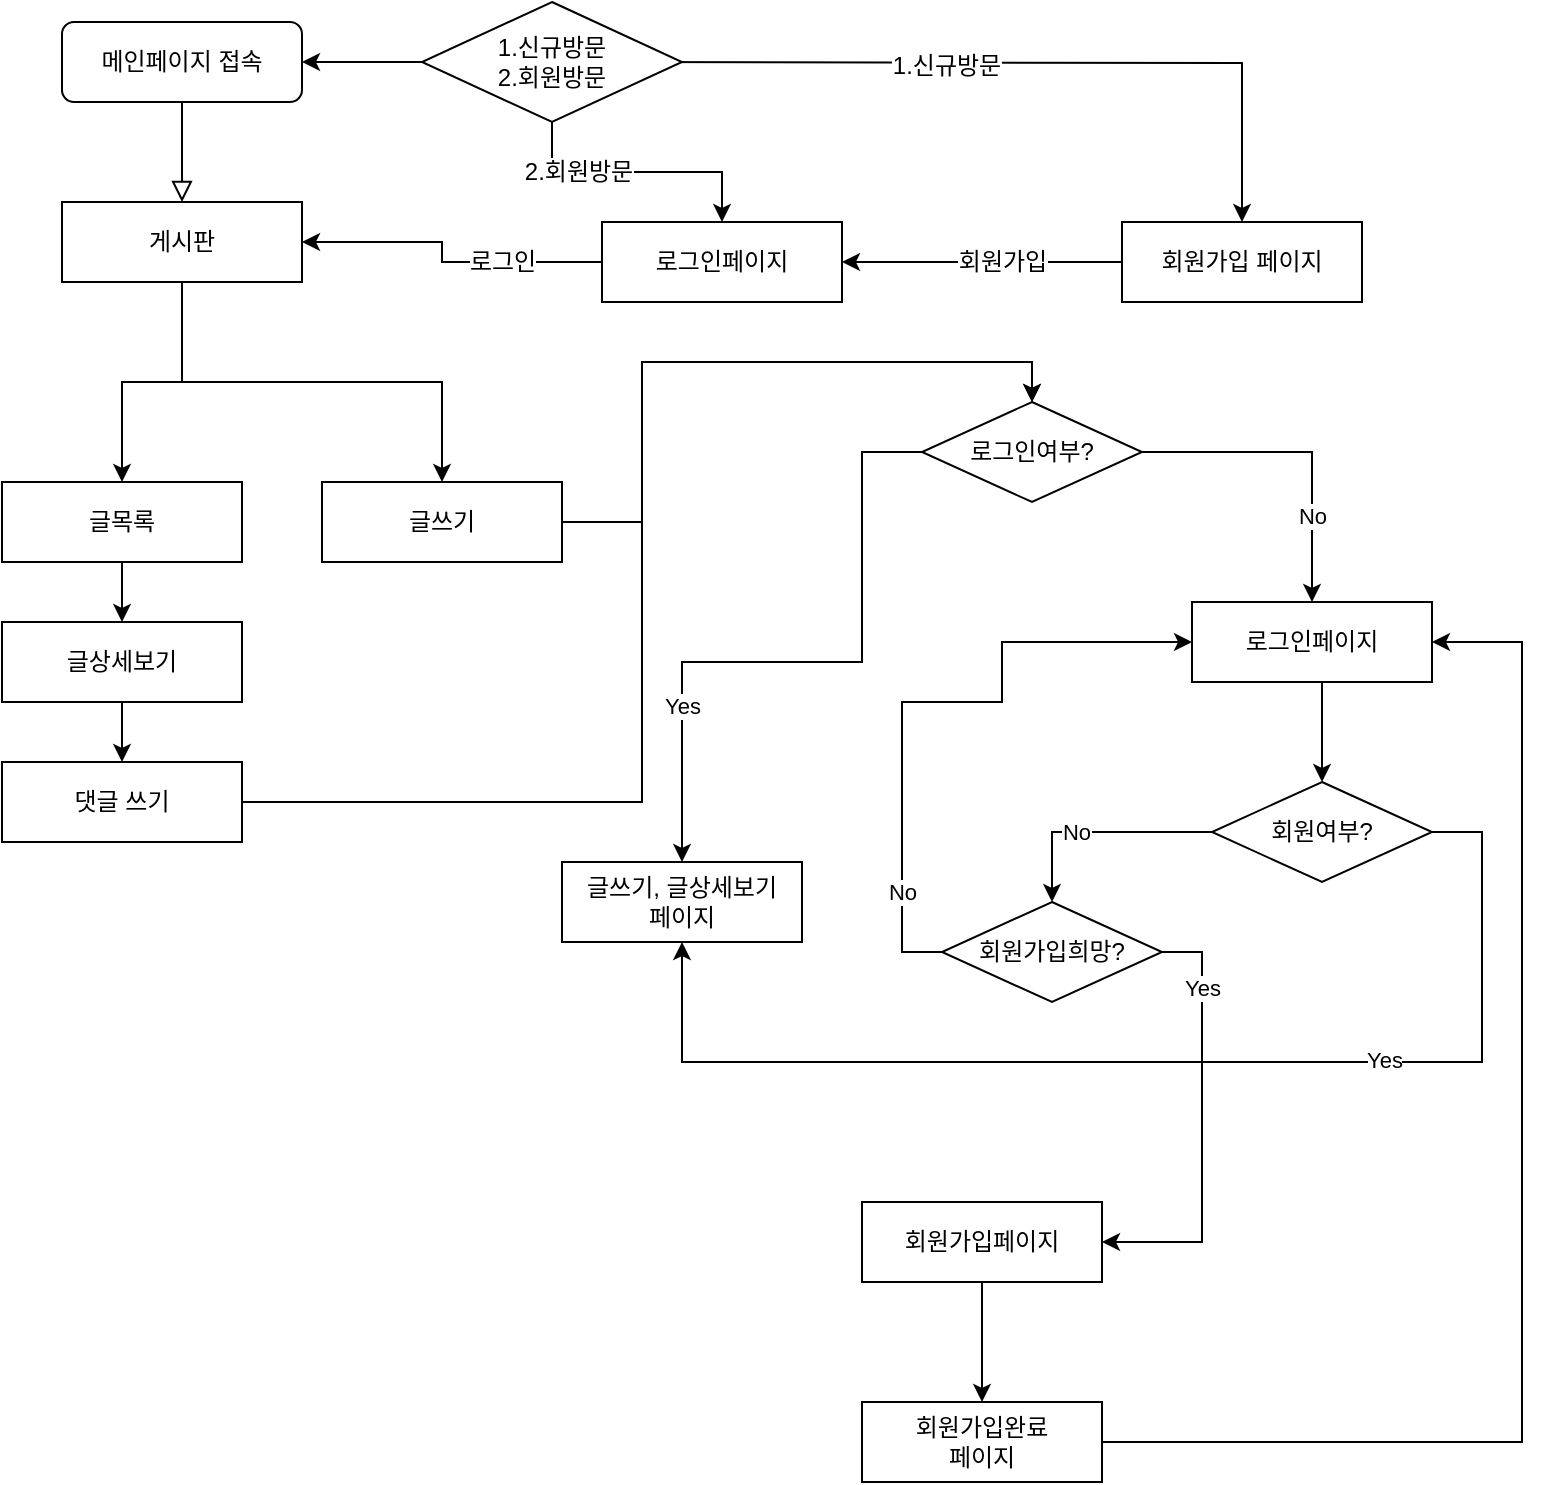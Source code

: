 <mxfile version="12.9.2" type="github">
  <diagram id="C5RBs43oDa-KdzZeNtuy" name="Page-1">
    <mxGraphModel dx="1038" dy="580" grid="1" gridSize="10" guides="1" tooltips="1" connect="1" arrows="1" fold="1" page="1" pageScale="1" pageWidth="827" pageHeight="1169" math="0" shadow="0">
      <root>
        <mxCell id="WIyWlLk6GJQsqaUBKTNV-0" />
        <mxCell id="WIyWlLk6GJQsqaUBKTNV-1" parent="WIyWlLk6GJQsqaUBKTNV-0" />
        <mxCell id="ZX37FnED4WKP7usEXBo2-86" value="" style="rounded=0;html=1;jettySize=auto;orthogonalLoop=1;fontSize=11;endArrow=block;endFill=0;endSize=8;strokeWidth=1;shadow=0;labelBackgroundColor=none;edgeStyle=orthogonalEdgeStyle;entryX=0.5;entryY=0;entryDx=0;entryDy=0;" edge="1" parent="WIyWlLk6GJQsqaUBKTNV-1" source="ZX37FnED4WKP7usEXBo2-91" target="ZX37FnED4WKP7usEXBo2-94">
          <mxGeometry relative="1" as="geometry">
            <mxPoint x="130" y="110" as="targetPoint" />
          </mxGeometry>
        </mxCell>
        <mxCell id="ZX37FnED4WKP7usEXBo2-87" style="edgeStyle=orthogonalEdgeStyle;rounded=0;orthogonalLoop=1;jettySize=auto;html=1;" edge="1" parent="WIyWlLk6GJQsqaUBKTNV-1" source="ZX37FnED4WKP7usEXBo2-132" target="ZX37FnED4WKP7usEXBo2-97">
          <mxGeometry relative="1" as="geometry">
            <mxPoint x="340" y="40" as="sourcePoint" />
          </mxGeometry>
        </mxCell>
        <mxCell id="ZX37FnED4WKP7usEXBo2-88" value="2.회원방문" style="text;html=1;align=center;verticalAlign=middle;resizable=0;points=[];labelBackgroundColor=#ffffff;" vertex="1" connectable="0" parent="ZX37FnED4WKP7usEXBo2-87">
          <mxGeometry x="-0.63" y="13" relative="1" as="geometry">
            <mxPoint x="13" y="13" as="offset" />
          </mxGeometry>
        </mxCell>
        <mxCell id="ZX37FnED4WKP7usEXBo2-89" style="edgeStyle=orthogonalEdgeStyle;rounded=0;orthogonalLoop=1;jettySize=auto;html=1;entryX=0.5;entryY=0;entryDx=0;entryDy=0;" edge="1" parent="WIyWlLk6GJQsqaUBKTNV-1" target="ZX37FnED4WKP7usEXBo2-100">
          <mxGeometry relative="1" as="geometry">
            <mxPoint x="350" y="40" as="sourcePoint" />
          </mxGeometry>
        </mxCell>
        <mxCell id="ZX37FnED4WKP7usEXBo2-90" value="1.신규방문" style="text;html=1;align=center;verticalAlign=middle;resizable=0;points=[];labelBackgroundColor=#ffffff;" vertex="1" connectable="0" parent="ZX37FnED4WKP7usEXBo2-89">
          <mxGeometry x="-0.167" y="-1" relative="1" as="geometry">
            <mxPoint as="offset" />
          </mxGeometry>
        </mxCell>
        <mxCell id="ZX37FnED4WKP7usEXBo2-91" value="메인페이지 접속" style="rounded=1;whiteSpace=wrap;html=1;fontSize=12;glass=0;strokeWidth=1;shadow=0;" vertex="1" parent="WIyWlLk6GJQsqaUBKTNV-1">
          <mxGeometry x="70" y="20" width="120" height="40" as="geometry" />
        </mxCell>
        <mxCell id="ZX37FnED4WKP7usEXBo2-92" style="edgeStyle=orthogonalEdgeStyle;rounded=0;orthogonalLoop=1;jettySize=auto;html=1;entryX=0.5;entryY=0;entryDx=0;entryDy=0;" edge="1" parent="WIyWlLk6GJQsqaUBKTNV-1" source="ZX37FnED4WKP7usEXBo2-94" target="ZX37FnED4WKP7usEXBo2-102">
          <mxGeometry relative="1" as="geometry" />
        </mxCell>
        <mxCell id="ZX37FnED4WKP7usEXBo2-93" style="edgeStyle=orthogonalEdgeStyle;rounded=0;orthogonalLoop=1;jettySize=auto;html=1;entryX=0.5;entryY=0;entryDx=0;entryDy=0;" edge="1" parent="WIyWlLk6GJQsqaUBKTNV-1" source="ZX37FnED4WKP7usEXBo2-94" target="ZX37FnED4WKP7usEXBo2-104">
          <mxGeometry relative="1" as="geometry">
            <Array as="points">
              <mxPoint x="130" y="200" />
              <mxPoint x="260" y="200" />
            </Array>
          </mxGeometry>
        </mxCell>
        <mxCell id="ZX37FnED4WKP7usEXBo2-94" value="게시판" style="rounded=0;whiteSpace=wrap;html=1;" vertex="1" parent="WIyWlLk6GJQsqaUBKTNV-1">
          <mxGeometry x="70" y="110" width="120" height="40" as="geometry" />
        </mxCell>
        <mxCell id="ZX37FnED4WKP7usEXBo2-95" style="edgeStyle=orthogonalEdgeStyle;rounded=0;orthogonalLoop=1;jettySize=auto;html=1;exitX=0;exitY=0.5;exitDx=0;exitDy=0;" edge="1" parent="WIyWlLk6GJQsqaUBKTNV-1" source="ZX37FnED4WKP7usEXBo2-97" target="ZX37FnED4WKP7usEXBo2-94">
          <mxGeometry relative="1" as="geometry">
            <Array as="points">
              <mxPoint x="260" y="140" />
              <mxPoint x="260" y="130" />
            </Array>
          </mxGeometry>
        </mxCell>
        <mxCell id="ZX37FnED4WKP7usEXBo2-96" value="로그인" style="text;html=1;align=center;verticalAlign=middle;resizable=0;points=[];labelBackgroundColor=#ffffff;" vertex="1" connectable="0" parent="ZX37FnED4WKP7usEXBo2-95">
          <mxGeometry x="-0.37" relative="1" as="geometry">
            <mxPoint as="offset" />
          </mxGeometry>
        </mxCell>
        <mxCell id="ZX37FnED4WKP7usEXBo2-97" value="로그인페이지" style="rounded=0;whiteSpace=wrap;html=1;" vertex="1" parent="WIyWlLk6GJQsqaUBKTNV-1">
          <mxGeometry x="340" y="120" width="120" height="40" as="geometry" />
        </mxCell>
        <mxCell id="ZX37FnED4WKP7usEXBo2-98" style="edgeStyle=orthogonalEdgeStyle;rounded=0;orthogonalLoop=1;jettySize=auto;html=1;exitX=0;exitY=0.5;exitDx=0;exitDy=0;" edge="1" parent="WIyWlLk6GJQsqaUBKTNV-1" source="ZX37FnED4WKP7usEXBo2-100" target="ZX37FnED4WKP7usEXBo2-97">
          <mxGeometry relative="1" as="geometry" />
        </mxCell>
        <mxCell id="ZX37FnED4WKP7usEXBo2-99" value="회원가입" style="text;html=1;align=center;verticalAlign=middle;resizable=0;points=[];labelBackgroundColor=#ffffff;" vertex="1" connectable="0" parent="ZX37FnED4WKP7usEXBo2-98">
          <mxGeometry x="0.26" y="-1" relative="1" as="geometry">
            <mxPoint x="28" y="1" as="offset" />
          </mxGeometry>
        </mxCell>
        <mxCell id="ZX37FnED4WKP7usEXBo2-100" value="회원가입 페이지" style="rounded=0;whiteSpace=wrap;html=1;" vertex="1" parent="WIyWlLk6GJQsqaUBKTNV-1">
          <mxGeometry x="600" y="120" width="120" height="40" as="geometry" />
        </mxCell>
        <mxCell id="ZX37FnED4WKP7usEXBo2-101" style="edgeStyle=orthogonalEdgeStyle;rounded=0;orthogonalLoop=1;jettySize=auto;html=1;exitX=0.5;exitY=1;exitDx=0;exitDy=0;entryX=0.5;entryY=0;entryDx=0;entryDy=0;" edge="1" parent="WIyWlLk6GJQsqaUBKTNV-1" source="ZX37FnED4WKP7usEXBo2-102" target="ZX37FnED4WKP7usEXBo2-119">
          <mxGeometry relative="1" as="geometry" />
        </mxCell>
        <mxCell id="ZX37FnED4WKP7usEXBo2-102" value="글목록" style="rounded=0;whiteSpace=wrap;html=1;" vertex="1" parent="WIyWlLk6GJQsqaUBKTNV-1">
          <mxGeometry x="40" y="250" width="120" height="40" as="geometry" />
        </mxCell>
        <mxCell id="ZX37FnED4WKP7usEXBo2-103" style="edgeStyle=orthogonalEdgeStyle;rounded=0;orthogonalLoop=1;jettySize=auto;html=1;entryX=0.5;entryY=0;entryDx=0;entryDy=0;exitX=1;exitY=0.5;exitDx=0;exitDy=0;" edge="1" parent="WIyWlLk6GJQsqaUBKTNV-1" source="ZX37FnED4WKP7usEXBo2-104" target="ZX37FnED4WKP7usEXBo2-109">
          <mxGeometry relative="1" as="geometry">
            <mxPoint x="370" y="270" as="sourcePoint" />
            <Array as="points">
              <mxPoint x="360" y="270" />
              <mxPoint x="360" y="190" />
              <mxPoint x="555" y="190" />
            </Array>
          </mxGeometry>
        </mxCell>
        <mxCell id="ZX37FnED4WKP7usEXBo2-104" value="글쓰기" style="rounded=0;whiteSpace=wrap;html=1;" vertex="1" parent="WIyWlLk6GJQsqaUBKTNV-1">
          <mxGeometry x="200" y="250" width="120" height="40" as="geometry" />
        </mxCell>
        <mxCell id="ZX37FnED4WKP7usEXBo2-105" style="edgeStyle=orthogonalEdgeStyle;rounded=0;orthogonalLoop=1;jettySize=auto;html=1;entryX=0.5;entryY=0;entryDx=0;entryDy=0;exitX=0;exitY=0.5;exitDx=0;exitDy=0;" edge="1" parent="WIyWlLk6GJQsqaUBKTNV-1" source="ZX37FnED4WKP7usEXBo2-109" target="ZX37FnED4WKP7usEXBo2-110">
          <mxGeometry relative="1" as="geometry">
            <Array as="points">
              <mxPoint x="470" y="235" />
              <mxPoint x="470" y="340" />
              <mxPoint x="380" y="340" />
            </Array>
            <mxPoint x="460" y="270" as="sourcePoint" />
          </mxGeometry>
        </mxCell>
        <mxCell id="ZX37FnED4WKP7usEXBo2-106" value="Yes" style="edgeLabel;html=1;align=center;verticalAlign=middle;resizable=0;points=[];" vertex="1" connectable="0" parent="ZX37FnED4WKP7usEXBo2-105">
          <mxGeometry x="0.66" y="-3" relative="1" as="geometry">
            <mxPoint x="3" y="-23" as="offset" />
          </mxGeometry>
        </mxCell>
        <mxCell id="ZX37FnED4WKP7usEXBo2-107" style="edgeStyle=orthogonalEdgeStyle;rounded=0;orthogonalLoop=1;jettySize=auto;html=1;entryX=0.5;entryY=0;entryDx=0;entryDy=0;exitX=1;exitY=0.5;exitDx=0;exitDy=0;" edge="1" parent="WIyWlLk6GJQsqaUBKTNV-1" source="ZX37FnED4WKP7usEXBo2-109" target="ZX37FnED4WKP7usEXBo2-112">
          <mxGeometry relative="1" as="geometry">
            <Array as="points">
              <mxPoint x="695" y="235" />
            </Array>
          </mxGeometry>
        </mxCell>
        <mxCell id="ZX37FnED4WKP7usEXBo2-108" value="No" style="edgeLabel;html=1;align=center;verticalAlign=middle;resizable=0;points=[];" vertex="1" connectable="0" parent="ZX37FnED4WKP7usEXBo2-107">
          <mxGeometry x="0.72" y="-2" relative="1" as="geometry">
            <mxPoint x="2" y="-21" as="offset" />
          </mxGeometry>
        </mxCell>
        <mxCell id="ZX37FnED4WKP7usEXBo2-109" value="로그인여부?" style="rhombus;whiteSpace=wrap;html=1;" vertex="1" parent="WIyWlLk6GJQsqaUBKTNV-1">
          <mxGeometry x="500" y="210" width="110" height="50" as="geometry" />
        </mxCell>
        <mxCell id="ZX37FnED4WKP7usEXBo2-110" value="&lt;div&gt;글쓰기, 글상세보기&lt;/div&gt;&lt;div&gt; 페이지&lt;/div&gt;" style="rounded=0;whiteSpace=wrap;html=1;" vertex="1" parent="WIyWlLk6GJQsqaUBKTNV-1">
          <mxGeometry x="320" y="440" width="120" height="40" as="geometry" />
        </mxCell>
        <mxCell id="ZX37FnED4WKP7usEXBo2-111" style="edgeStyle=orthogonalEdgeStyle;rounded=0;orthogonalLoop=1;jettySize=auto;html=1;entryX=0.5;entryY=0;entryDx=0;entryDy=0;" edge="1" parent="WIyWlLk6GJQsqaUBKTNV-1" source="ZX37FnED4WKP7usEXBo2-112" target="ZX37FnED4WKP7usEXBo2-117">
          <mxGeometry relative="1" as="geometry">
            <Array as="points">
              <mxPoint x="700" y="330" />
              <mxPoint x="700" y="330" />
            </Array>
          </mxGeometry>
        </mxCell>
        <mxCell id="ZX37FnED4WKP7usEXBo2-112" value="로그인페이지" style="rounded=0;whiteSpace=wrap;html=1;" vertex="1" parent="WIyWlLk6GJQsqaUBKTNV-1">
          <mxGeometry x="635" y="310" width="120" height="40" as="geometry" />
        </mxCell>
        <mxCell id="ZX37FnED4WKP7usEXBo2-113" style="edgeStyle=orthogonalEdgeStyle;rounded=0;orthogonalLoop=1;jettySize=auto;html=1;entryX=0.5;entryY=0;entryDx=0;entryDy=0;exitX=0;exitY=0.5;exitDx=0;exitDy=0;" edge="1" parent="WIyWlLk6GJQsqaUBKTNV-1" source="ZX37FnED4WKP7usEXBo2-117" target="ZX37FnED4WKP7usEXBo2-124">
          <mxGeometry relative="1" as="geometry">
            <Array as="points">
              <mxPoint x="565" y="425" />
            </Array>
          </mxGeometry>
        </mxCell>
        <mxCell id="ZX37FnED4WKP7usEXBo2-114" value="No" style="edgeLabel;html=1;align=center;verticalAlign=middle;resizable=0;points=[];" vertex="1" connectable="0" parent="ZX37FnED4WKP7usEXBo2-113">
          <mxGeometry x="0.304" y="-3" relative="1" as="geometry">
            <mxPoint x="7" y="3" as="offset" />
          </mxGeometry>
        </mxCell>
        <mxCell id="ZX37FnED4WKP7usEXBo2-115" style="edgeStyle=orthogonalEdgeStyle;rounded=0;orthogonalLoop=1;jettySize=auto;html=1;entryX=0.5;entryY=1;entryDx=0;entryDy=0;exitX=1;exitY=0.5;exitDx=0;exitDy=0;" edge="1" parent="WIyWlLk6GJQsqaUBKTNV-1" source="ZX37FnED4WKP7usEXBo2-117" target="ZX37FnED4WKP7usEXBo2-110">
          <mxGeometry relative="1" as="geometry">
            <Array as="points">
              <mxPoint x="780" y="425" />
              <mxPoint x="780" y="540" />
              <mxPoint x="380" y="540" />
            </Array>
          </mxGeometry>
        </mxCell>
        <mxCell id="ZX37FnED4WKP7usEXBo2-116" value="Yes" style="edgeLabel;html=1;align=center;verticalAlign=middle;resizable=0;points=[];" vertex="1" connectable="0" parent="ZX37FnED4WKP7usEXBo2-115">
          <mxGeometry x="-0.368" y="-1" relative="1" as="geometry">
            <mxPoint as="offset" />
          </mxGeometry>
        </mxCell>
        <mxCell id="ZX37FnED4WKP7usEXBo2-117" value="회원여부?" style="rhombus;whiteSpace=wrap;html=1;" vertex="1" parent="WIyWlLk6GJQsqaUBKTNV-1">
          <mxGeometry x="645" y="400" width="110" height="50" as="geometry" />
        </mxCell>
        <mxCell id="ZX37FnED4WKP7usEXBo2-118" style="edgeStyle=orthogonalEdgeStyle;rounded=0;orthogonalLoop=1;jettySize=auto;html=1;exitX=0.5;exitY=1;exitDx=0;exitDy=0;entryX=0.5;entryY=0;entryDx=0;entryDy=0;" edge="1" parent="WIyWlLk6GJQsqaUBKTNV-1" source="ZX37FnED4WKP7usEXBo2-119" target="ZX37FnED4WKP7usEXBo2-130">
          <mxGeometry relative="1" as="geometry" />
        </mxCell>
        <mxCell id="ZX37FnED4WKP7usEXBo2-119" value="글상세보기" style="rounded=0;whiteSpace=wrap;html=1;" vertex="1" parent="WIyWlLk6GJQsqaUBKTNV-1">
          <mxGeometry x="40" y="320" width="120" height="40" as="geometry" />
        </mxCell>
        <mxCell id="ZX37FnED4WKP7usEXBo2-120" style="edgeStyle=orthogonalEdgeStyle;rounded=0;orthogonalLoop=1;jettySize=auto;html=1;entryX=0;entryY=0.5;entryDx=0;entryDy=0;exitX=0;exitY=0.5;exitDx=0;exitDy=0;" edge="1" parent="WIyWlLk6GJQsqaUBKTNV-1" source="ZX37FnED4WKP7usEXBo2-124" target="ZX37FnED4WKP7usEXBo2-112">
          <mxGeometry relative="1" as="geometry">
            <Array as="points">
              <mxPoint x="490" y="485" />
              <mxPoint x="490" y="360" />
              <mxPoint x="540" y="360" />
              <mxPoint x="540" y="330" />
            </Array>
          </mxGeometry>
        </mxCell>
        <mxCell id="ZX37FnED4WKP7usEXBo2-121" value="&lt;div&gt;No&lt;/div&gt;" style="edgeLabel;html=1;align=center;verticalAlign=middle;resizable=0;points=[];" vertex="1" connectable="0" parent="ZX37FnED4WKP7usEXBo2-120">
          <mxGeometry x="-0.68" y="-2" relative="1" as="geometry">
            <mxPoint x="-2" y="1" as="offset" />
          </mxGeometry>
        </mxCell>
        <mxCell id="ZX37FnED4WKP7usEXBo2-122" style="edgeStyle=orthogonalEdgeStyle;rounded=0;orthogonalLoop=1;jettySize=auto;html=1;exitX=1;exitY=0.5;exitDx=0;exitDy=0;entryX=1;entryY=0.5;entryDx=0;entryDy=0;" edge="1" parent="WIyWlLk6GJQsqaUBKTNV-1" source="ZX37FnED4WKP7usEXBo2-124" target="ZX37FnED4WKP7usEXBo2-126">
          <mxGeometry relative="1" as="geometry" />
        </mxCell>
        <mxCell id="ZX37FnED4WKP7usEXBo2-123" value="Yes" style="edgeLabel;html=1;align=center;verticalAlign=middle;resizable=0;points=[];" vertex="1" connectable="0" parent="ZX37FnED4WKP7usEXBo2-122">
          <mxGeometry x="-0.647" relative="1" as="geometry">
            <mxPoint as="offset" />
          </mxGeometry>
        </mxCell>
        <mxCell id="ZX37FnED4WKP7usEXBo2-124" value="회원가입희망?" style="rhombus;whiteSpace=wrap;html=1;" vertex="1" parent="WIyWlLk6GJQsqaUBKTNV-1">
          <mxGeometry x="510" y="460" width="110" height="50" as="geometry" />
        </mxCell>
        <mxCell id="ZX37FnED4WKP7usEXBo2-125" style="edgeStyle=orthogonalEdgeStyle;rounded=0;orthogonalLoop=1;jettySize=auto;html=1;entryX=0.5;entryY=0;entryDx=0;entryDy=0;" edge="1" parent="WIyWlLk6GJQsqaUBKTNV-1" source="ZX37FnED4WKP7usEXBo2-126" target="ZX37FnED4WKP7usEXBo2-128">
          <mxGeometry relative="1" as="geometry" />
        </mxCell>
        <mxCell id="ZX37FnED4WKP7usEXBo2-126" value="회원가입페이지" style="rounded=0;whiteSpace=wrap;html=1;" vertex="1" parent="WIyWlLk6GJQsqaUBKTNV-1">
          <mxGeometry x="470" y="610" width="120" height="40" as="geometry" />
        </mxCell>
        <mxCell id="ZX37FnED4WKP7usEXBo2-127" style="edgeStyle=orthogonalEdgeStyle;rounded=0;orthogonalLoop=1;jettySize=auto;html=1;entryX=1;entryY=0.5;entryDx=0;entryDy=0;" edge="1" parent="WIyWlLk6GJQsqaUBKTNV-1" source="ZX37FnED4WKP7usEXBo2-128" target="ZX37FnED4WKP7usEXBo2-112">
          <mxGeometry relative="1" as="geometry">
            <Array as="points">
              <mxPoint x="800" y="730" />
              <mxPoint x="800" y="330" />
            </Array>
          </mxGeometry>
        </mxCell>
        <mxCell id="ZX37FnED4WKP7usEXBo2-128" value="&lt;div&gt;회원가입완료&lt;/div&gt;&lt;div&gt;페이지&lt;br&gt;&lt;/div&gt;" style="rounded=0;whiteSpace=wrap;html=1;" vertex="1" parent="WIyWlLk6GJQsqaUBKTNV-1">
          <mxGeometry x="470" y="710" width="120" height="40" as="geometry" />
        </mxCell>
        <mxCell id="ZX37FnED4WKP7usEXBo2-129" style="edgeStyle=orthogonalEdgeStyle;rounded=0;orthogonalLoop=1;jettySize=auto;html=1;entryX=0.5;entryY=0;entryDx=0;entryDy=0;" edge="1" parent="WIyWlLk6GJQsqaUBKTNV-1" source="ZX37FnED4WKP7usEXBo2-130" target="ZX37FnED4WKP7usEXBo2-109">
          <mxGeometry relative="1" as="geometry">
            <Array as="points">
              <mxPoint x="360" y="410" />
              <mxPoint x="360" y="190" />
              <mxPoint x="555" y="190" />
            </Array>
          </mxGeometry>
        </mxCell>
        <mxCell id="ZX37FnED4WKP7usEXBo2-130" value="댓글 쓰기" style="rounded=0;whiteSpace=wrap;html=1;" vertex="1" parent="WIyWlLk6GJQsqaUBKTNV-1">
          <mxGeometry x="40" y="390" width="120" height="40" as="geometry" />
        </mxCell>
        <mxCell id="ZX37FnED4WKP7usEXBo2-131" style="edgeStyle=orthogonalEdgeStyle;rounded=0;orthogonalLoop=1;jettySize=auto;html=1;exitX=0;exitY=0.5;exitDx=0;exitDy=0;entryX=1;entryY=0.5;entryDx=0;entryDy=0;" edge="1" parent="WIyWlLk6GJQsqaUBKTNV-1" source="ZX37FnED4WKP7usEXBo2-132" target="ZX37FnED4WKP7usEXBo2-91">
          <mxGeometry relative="1" as="geometry" />
        </mxCell>
        <mxCell id="ZX37FnED4WKP7usEXBo2-132" value="1.신규방문&lt;br&gt;2.회원방문" style="rhombus;whiteSpace=wrap;html=1;" vertex="1" parent="WIyWlLk6GJQsqaUBKTNV-1">
          <mxGeometry x="250" y="10" width="130" height="60" as="geometry" />
        </mxCell>
      </root>
    </mxGraphModel>
  </diagram>
</mxfile>
